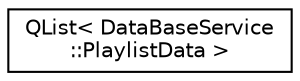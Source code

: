 digraph "类继承关系图"
{
  edge [fontname="Helvetica",fontsize="10",labelfontname="Helvetica",labelfontsize="10"];
  node [fontname="Helvetica",fontsize="10",shape=record];
  rankdir="LR";
  Node0 [label="QList\< DataBaseService\l::PlaylistData \>",height=0.2,width=0.4,color="black", fillcolor="white", style="filled",URL="$class_q_list.html"];
}
